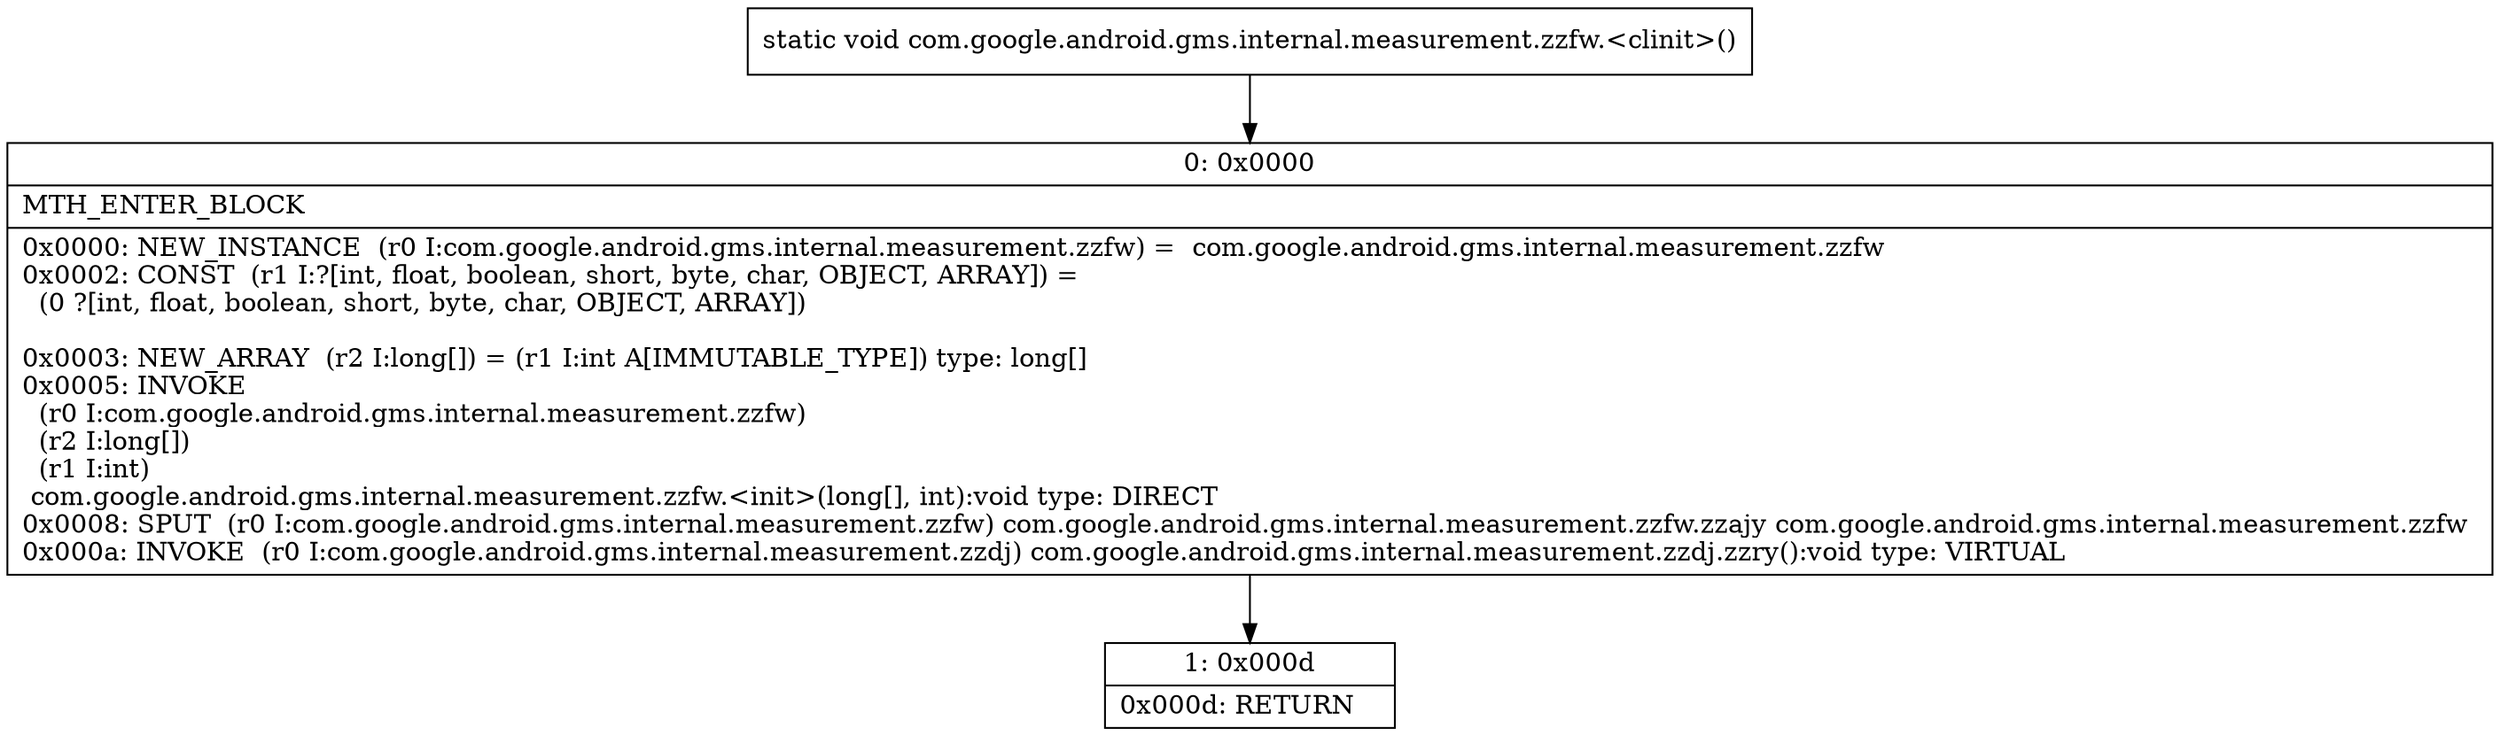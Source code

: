 digraph "CFG forcom.google.android.gms.internal.measurement.zzfw.\<clinit\>()V" {
Node_0 [shape=record,label="{0\:\ 0x0000|MTH_ENTER_BLOCK\l|0x0000: NEW_INSTANCE  (r0 I:com.google.android.gms.internal.measurement.zzfw) =  com.google.android.gms.internal.measurement.zzfw \l0x0002: CONST  (r1 I:?[int, float, boolean, short, byte, char, OBJECT, ARRAY]) = \l  (0 ?[int, float, boolean, short, byte, char, OBJECT, ARRAY])\l \l0x0003: NEW_ARRAY  (r2 I:long[]) = (r1 I:int A[IMMUTABLE_TYPE]) type: long[] \l0x0005: INVOKE  \l  (r0 I:com.google.android.gms.internal.measurement.zzfw)\l  (r2 I:long[])\l  (r1 I:int)\l com.google.android.gms.internal.measurement.zzfw.\<init\>(long[], int):void type: DIRECT \l0x0008: SPUT  (r0 I:com.google.android.gms.internal.measurement.zzfw) com.google.android.gms.internal.measurement.zzfw.zzajy com.google.android.gms.internal.measurement.zzfw \l0x000a: INVOKE  (r0 I:com.google.android.gms.internal.measurement.zzdj) com.google.android.gms.internal.measurement.zzdj.zzry():void type: VIRTUAL \l}"];
Node_1 [shape=record,label="{1\:\ 0x000d|0x000d: RETURN   \l}"];
MethodNode[shape=record,label="{static void com.google.android.gms.internal.measurement.zzfw.\<clinit\>() }"];
MethodNode -> Node_0;
Node_0 -> Node_1;
}

